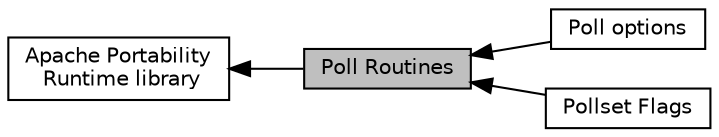 digraph "Poll Routines"
{
  edge [fontname="Helvetica",fontsize="10",labelfontname="Helvetica",labelfontsize="10"];
  node [fontname="Helvetica",fontsize="10",shape=record];
  rankdir=LR;
  Node0 [label="Poll Routines",height=0.2,width=0.4,color="black", fillcolor="grey75", style="filled", fontcolor="black"];
  Node2 [label="Poll options",height=0.2,width=0.4,color="black", fillcolor="white", style="filled",URL="$group__pollopts.html"];
  Node1 [label="Apache Portability\l Runtime library",height=0.2,width=0.4,color="black", fillcolor="white", style="filled",URL="$group___a_p_r.html"];
  Node3 [label="Pollset Flags",height=0.2,width=0.4,color="black", fillcolor="white", style="filled",URL="$group__pollflags.html"];
  Node1->Node0 [shape=plaintext, dir="back", style="solid"];
  Node0->Node2 [shape=plaintext, dir="back", style="solid"];
  Node0->Node3 [shape=plaintext, dir="back", style="solid"];
}
